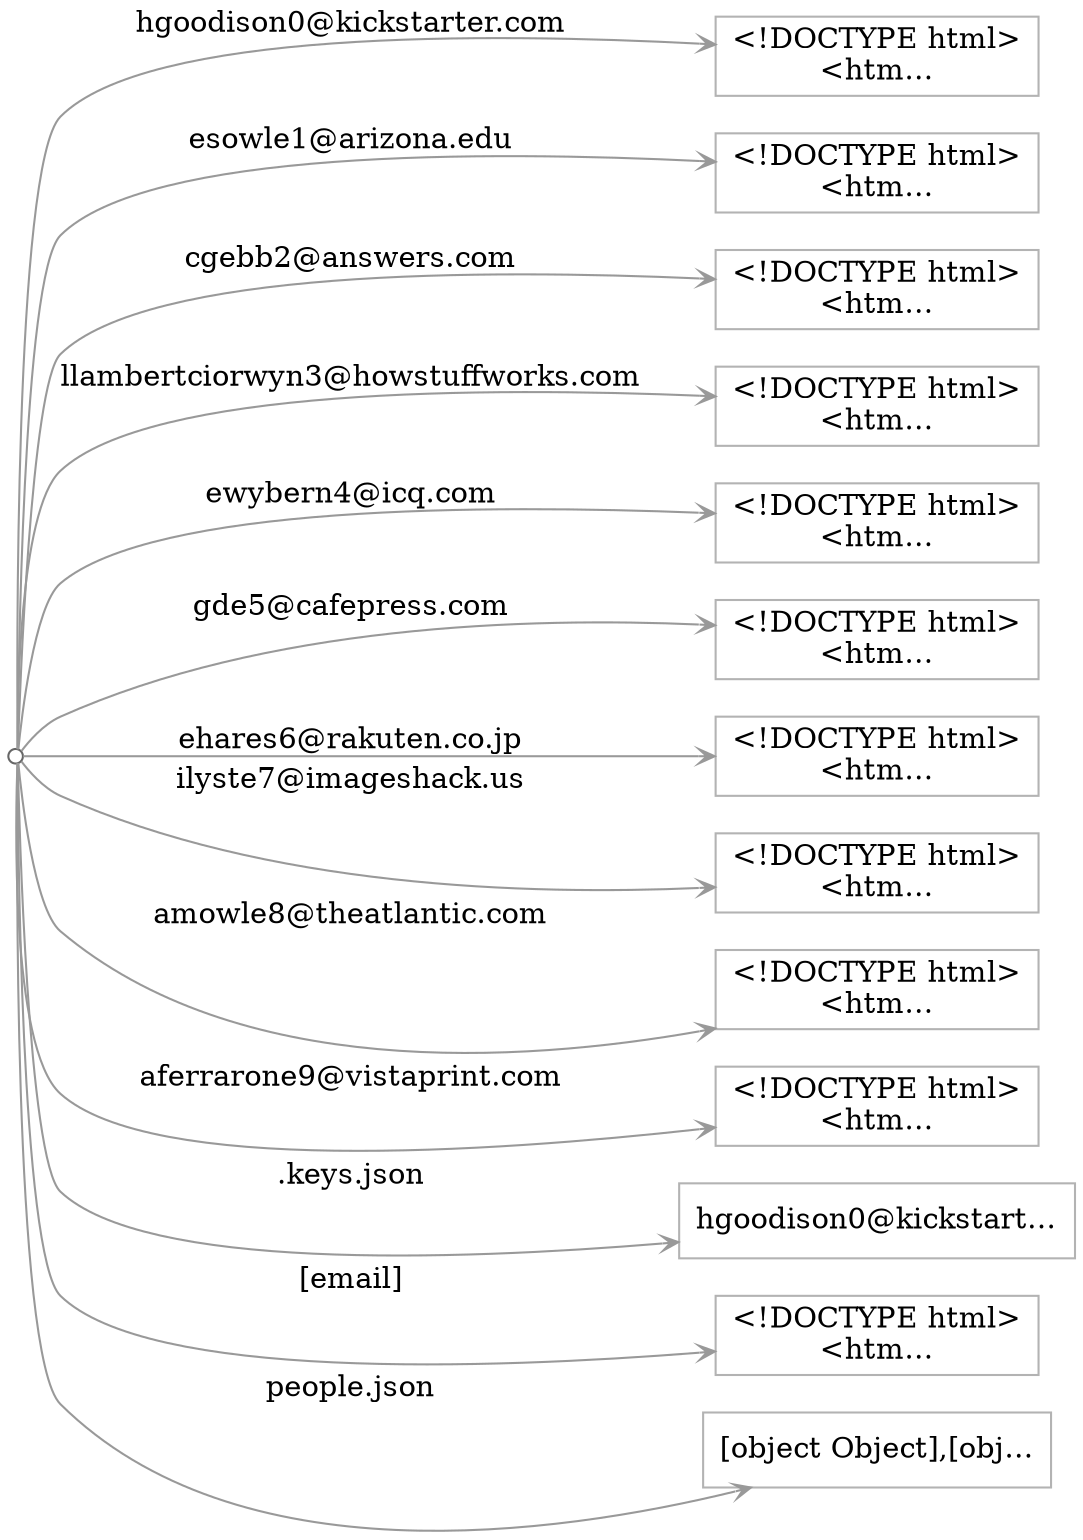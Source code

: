 digraph g {
  rankdir=LR;
  node [shape=box; color=gray70];
  edge [arrowhead=vee; arrowsize=0.75; color=gray60];

  "" [label=""; shape=circle; width=0.10; color=gray40];
  "" -> "/hgoodison0@kickstarter.com" [label="hgoodison0@kickstarter.com"];
  "/hgoodison0@kickstarter.com" [label="<!DOCTYPE html>
<htm…"];
  "" -> "/esowle1@arizona.edu" [label="esowle1@arizona.edu"];
  "/esowle1@arizona.edu" [label="<!DOCTYPE html>
<htm…"];
  "" -> "/cgebb2@answers.com" [label="cgebb2@answers.com"];
  "/cgebb2@answers.com" [label="<!DOCTYPE html>
<htm…"];
  "" -> "/llambertciorwyn3@howstuffworks.com" [label="llambertciorwyn3@howstuffworks.com"];
  "/llambertciorwyn3@howstuffworks.com" [label="<!DOCTYPE html>
<htm…"];
  "" -> "/ewybern4@icq.com" [label="ewybern4@icq.com"];
  "/ewybern4@icq.com" [label="<!DOCTYPE html>
<htm…"];
  "" -> "/gde5@cafepress.com" [label="gde5@cafepress.com"];
  "/gde5@cafepress.com" [label="<!DOCTYPE html>
<htm…"];
  "" -> "/ehares6@rakuten.co.jp" [label="ehares6@rakuten.co.jp"];
  "/ehares6@rakuten.co.jp" [label="<!DOCTYPE html>
<htm…"];
  "" -> "/ilyste7@imageshack.us" [label="ilyste7@imageshack.us"];
  "/ilyste7@imageshack.us" [label="<!DOCTYPE html>
<htm…"];
  "" -> "/amowle8@theatlantic.com" [label="amowle8@theatlantic.com"];
  "/amowle8@theatlantic.com" [label="<!DOCTYPE html>
<htm…"];
  "" -> "/aferrarone9@vistaprint.com" [label="aferrarone9@vistaprint.com"];
  "/aferrarone9@vistaprint.com" [label="<!DOCTYPE html>
<htm…"];
  "" -> "/.keys.json" [label=".keys.json"];
  "/.keys.json" [label="hgoodison0@kickstart…"];
  "" -> "/[email]" [label="[email]"];
  "/[email]" [label="<!DOCTYPE html>
<htm…"];
  "" -> "/people.json" [label="people.json"];
  "/people.json" [label="[object Object],[obj…"];
}
